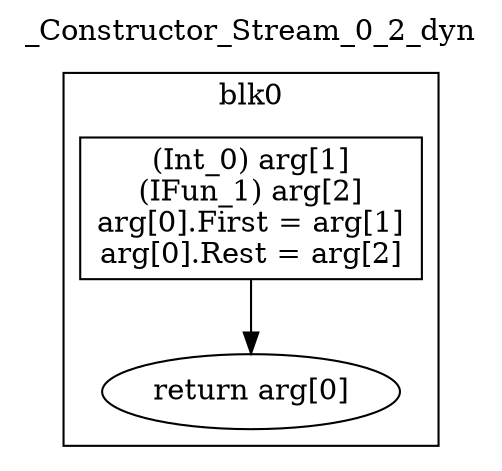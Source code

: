 digraph {
  rankdir=TB;
  b0_l0 -> b0_ret
  b0_l0 [label="(Int_0) arg[1]\n(IFun_1) arg[2]\narg[0].First = arg[1]\narg[0].Rest = arg[2]\n", shape=box]
  b0_ret [label="return arg[0]"]
  subgraph cluster_b0 {
    label = "blk0";
    b0_l0;
    b0_ret;
  }
  labelloc="t"
  label="_Constructor_Stream_0_2_dyn"
}